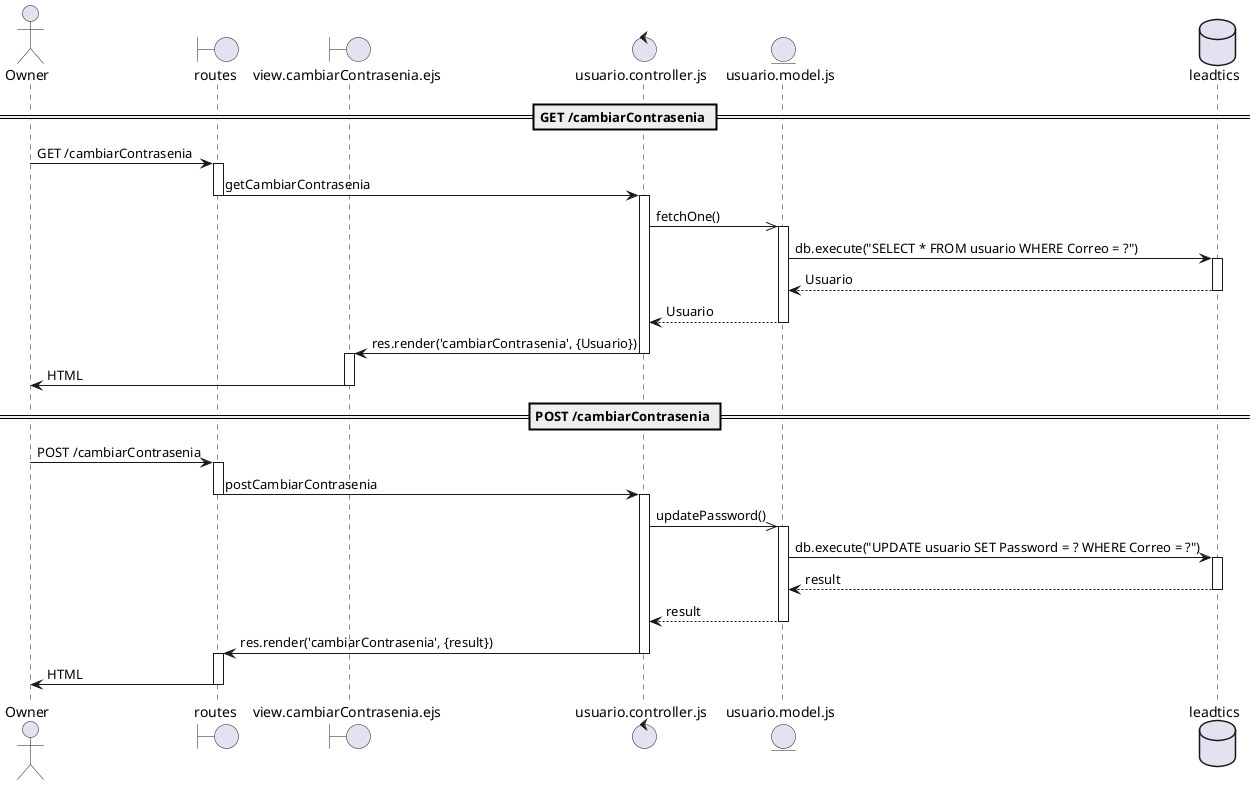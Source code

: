 @startuml CU17

actor Owner
boundary routes
boundary view.cambiarContrasenia.ejs
control usuario.controller.js
entity usuario.model.js
database leadtics

== GET /cambiarContrasenia ==

Owner -> routes : GET /cambiarContrasenia
activate routes

routes -> usuario.controller.js : getCambiarContrasenia
deactivate routes
activate usuario.controller.js

usuario.controller.js ->> usuario.model.js : fetchOne()
activate usuario.model.js

usuario.model.js -> leadtics : db.execute("SELECT * FROM usuario WHERE Correo = ?")
activate leadtics

leadtics --> usuario.model.js : Usuario
deactivate leadtics

usuario.model.js --> usuario.controller.js : Usuario
deactivate usuario.model.js

usuario.controller.js -> view.cambiarContrasenia.ejs : res.render('cambiarContrasenia', {Usuario})
deactivate usuario.controller.js
activate view.cambiarContrasenia.ejs

view.cambiarContrasenia.ejs -> Owner : HTML
deactivate view.cambiarContrasenia.ejs

== POST /cambiarContrasenia ==

Owner -> routes : POST /cambiarContrasenia
activate routes

routes -> usuario.controller.js : postCambiarContrasenia
deactivate routes
activate usuario.controller.js

usuario.controller.js ->> usuario.model.js : updatePassword()
activate usuario.model.js

usuario.model.js -> leadtics : db.execute("UPDATE usuario SET Password = ? WHERE Correo = ?")
activate leadtics

leadtics --> usuario.model.js : result
deactivate leadtics

usuario.model.js --> usuario.controller.js : result
deactivate usuario.model.js

usuario.controller.js -> routes : res.render('cambiarContrasenia', {result})
deactivate usuario.controller.js
activate routes

routes -> Owner : HTML
deactivate routes

@enduml